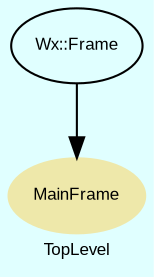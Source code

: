 digraph TopLevel {
    compound = true
    bgcolor = lightcyan1
    fontname = Arial
    fontsize = 8
    label = "TopLevel"
    node [
        fontname = Arial,
        fontsize = 8,
        color = black
    ]

    MainFrame [
        fontcolor = black,
        URL = "classes/MainFrame.html",
        shape = ellipse,
        color = palegoldenrod,
        style = filled,
        label = "MainFrame"
    ]

    Wx__Frame [
        URL = "classes/Wx/Frame.html",
        label = "Wx::Frame"
    ]

    Wx__Frame -> MainFrame [

    ]

}

